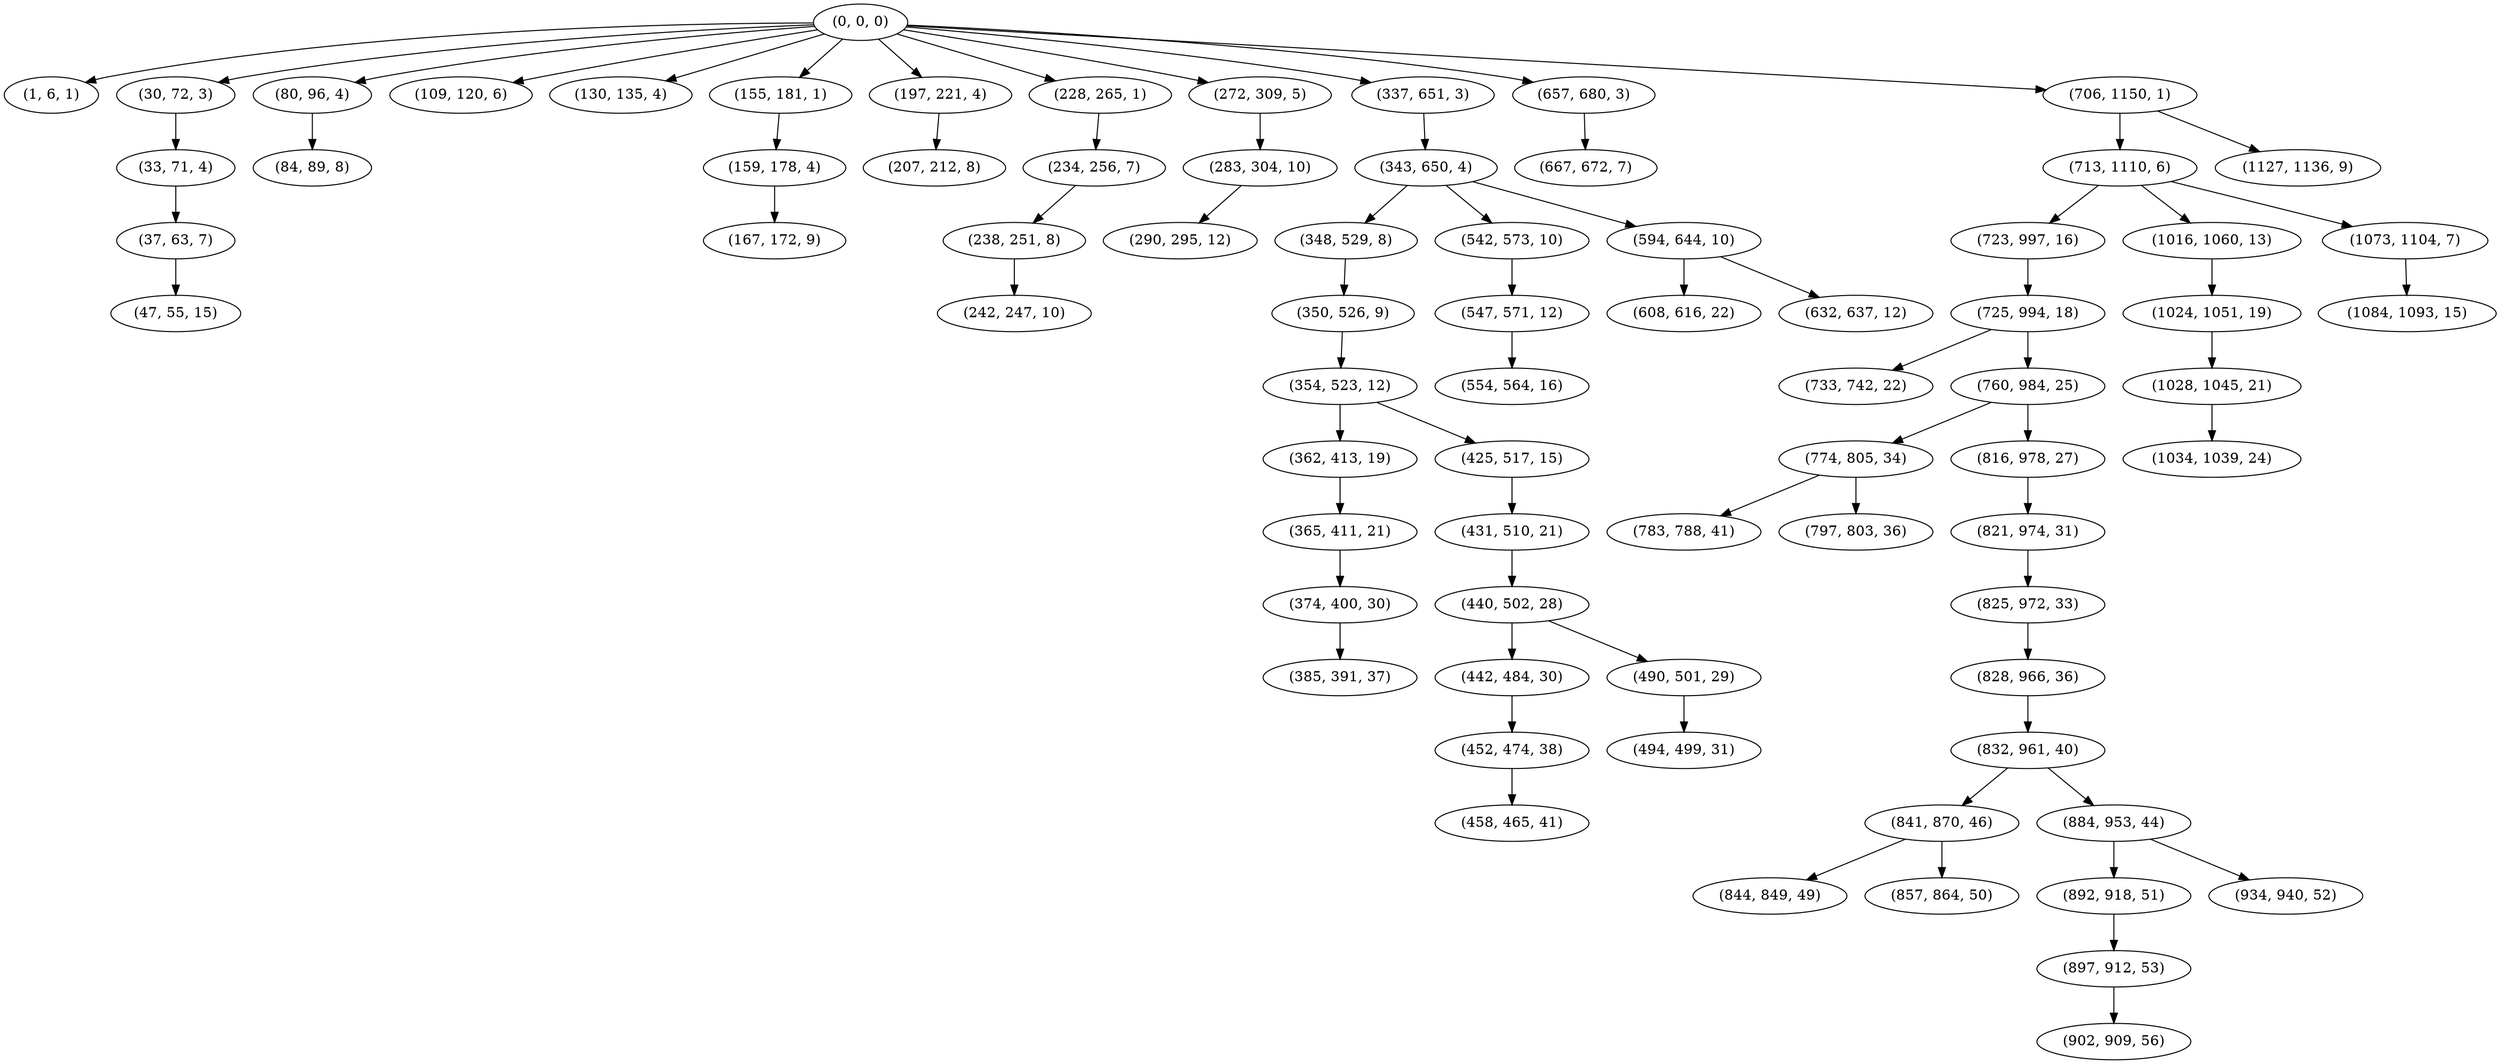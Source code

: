 digraph tree {
    "(0, 0, 0)";
    "(1, 6, 1)";
    "(30, 72, 3)";
    "(33, 71, 4)";
    "(37, 63, 7)";
    "(47, 55, 15)";
    "(80, 96, 4)";
    "(84, 89, 8)";
    "(109, 120, 6)";
    "(130, 135, 4)";
    "(155, 181, 1)";
    "(159, 178, 4)";
    "(167, 172, 9)";
    "(197, 221, 4)";
    "(207, 212, 8)";
    "(228, 265, 1)";
    "(234, 256, 7)";
    "(238, 251, 8)";
    "(242, 247, 10)";
    "(272, 309, 5)";
    "(283, 304, 10)";
    "(290, 295, 12)";
    "(337, 651, 3)";
    "(343, 650, 4)";
    "(348, 529, 8)";
    "(350, 526, 9)";
    "(354, 523, 12)";
    "(362, 413, 19)";
    "(365, 411, 21)";
    "(374, 400, 30)";
    "(385, 391, 37)";
    "(425, 517, 15)";
    "(431, 510, 21)";
    "(440, 502, 28)";
    "(442, 484, 30)";
    "(452, 474, 38)";
    "(458, 465, 41)";
    "(490, 501, 29)";
    "(494, 499, 31)";
    "(542, 573, 10)";
    "(547, 571, 12)";
    "(554, 564, 16)";
    "(594, 644, 10)";
    "(608, 616, 22)";
    "(632, 637, 12)";
    "(657, 680, 3)";
    "(667, 672, 7)";
    "(706, 1150, 1)";
    "(713, 1110, 6)";
    "(723, 997, 16)";
    "(725, 994, 18)";
    "(733, 742, 22)";
    "(760, 984, 25)";
    "(774, 805, 34)";
    "(783, 788, 41)";
    "(797, 803, 36)";
    "(816, 978, 27)";
    "(821, 974, 31)";
    "(825, 972, 33)";
    "(828, 966, 36)";
    "(832, 961, 40)";
    "(841, 870, 46)";
    "(844, 849, 49)";
    "(857, 864, 50)";
    "(884, 953, 44)";
    "(892, 918, 51)";
    "(897, 912, 53)";
    "(902, 909, 56)";
    "(934, 940, 52)";
    "(1016, 1060, 13)";
    "(1024, 1051, 19)";
    "(1028, 1045, 21)";
    "(1034, 1039, 24)";
    "(1073, 1104, 7)";
    "(1084, 1093, 15)";
    "(1127, 1136, 9)";
    "(0, 0, 0)" -> "(1, 6, 1)";
    "(0, 0, 0)" -> "(30, 72, 3)";
    "(0, 0, 0)" -> "(80, 96, 4)";
    "(0, 0, 0)" -> "(109, 120, 6)";
    "(0, 0, 0)" -> "(130, 135, 4)";
    "(0, 0, 0)" -> "(155, 181, 1)";
    "(0, 0, 0)" -> "(197, 221, 4)";
    "(0, 0, 0)" -> "(228, 265, 1)";
    "(0, 0, 0)" -> "(272, 309, 5)";
    "(0, 0, 0)" -> "(337, 651, 3)";
    "(0, 0, 0)" -> "(657, 680, 3)";
    "(0, 0, 0)" -> "(706, 1150, 1)";
    "(30, 72, 3)" -> "(33, 71, 4)";
    "(33, 71, 4)" -> "(37, 63, 7)";
    "(37, 63, 7)" -> "(47, 55, 15)";
    "(80, 96, 4)" -> "(84, 89, 8)";
    "(155, 181, 1)" -> "(159, 178, 4)";
    "(159, 178, 4)" -> "(167, 172, 9)";
    "(197, 221, 4)" -> "(207, 212, 8)";
    "(228, 265, 1)" -> "(234, 256, 7)";
    "(234, 256, 7)" -> "(238, 251, 8)";
    "(238, 251, 8)" -> "(242, 247, 10)";
    "(272, 309, 5)" -> "(283, 304, 10)";
    "(283, 304, 10)" -> "(290, 295, 12)";
    "(337, 651, 3)" -> "(343, 650, 4)";
    "(343, 650, 4)" -> "(348, 529, 8)";
    "(343, 650, 4)" -> "(542, 573, 10)";
    "(343, 650, 4)" -> "(594, 644, 10)";
    "(348, 529, 8)" -> "(350, 526, 9)";
    "(350, 526, 9)" -> "(354, 523, 12)";
    "(354, 523, 12)" -> "(362, 413, 19)";
    "(354, 523, 12)" -> "(425, 517, 15)";
    "(362, 413, 19)" -> "(365, 411, 21)";
    "(365, 411, 21)" -> "(374, 400, 30)";
    "(374, 400, 30)" -> "(385, 391, 37)";
    "(425, 517, 15)" -> "(431, 510, 21)";
    "(431, 510, 21)" -> "(440, 502, 28)";
    "(440, 502, 28)" -> "(442, 484, 30)";
    "(440, 502, 28)" -> "(490, 501, 29)";
    "(442, 484, 30)" -> "(452, 474, 38)";
    "(452, 474, 38)" -> "(458, 465, 41)";
    "(490, 501, 29)" -> "(494, 499, 31)";
    "(542, 573, 10)" -> "(547, 571, 12)";
    "(547, 571, 12)" -> "(554, 564, 16)";
    "(594, 644, 10)" -> "(608, 616, 22)";
    "(594, 644, 10)" -> "(632, 637, 12)";
    "(657, 680, 3)" -> "(667, 672, 7)";
    "(706, 1150, 1)" -> "(713, 1110, 6)";
    "(706, 1150, 1)" -> "(1127, 1136, 9)";
    "(713, 1110, 6)" -> "(723, 997, 16)";
    "(713, 1110, 6)" -> "(1016, 1060, 13)";
    "(713, 1110, 6)" -> "(1073, 1104, 7)";
    "(723, 997, 16)" -> "(725, 994, 18)";
    "(725, 994, 18)" -> "(733, 742, 22)";
    "(725, 994, 18)" -> "(760, 984, 25)";
    "(760, 984, 25)" -> "(774, 805, 34)";
    "(760, 984, 25)" -> "(816, 978, 27)";
    "(774, 805, 34)" -> "(783, 788, 41)";
    "(774, 805, 34)" -> "(797, 803, 36)";
    "(816, 978, 27)" -> "(821, 974, 31)";
    "(821, 974, 31)" -> "(825, 972, 33)";
    "(825, 972, 33)" -> "(828, 966, 36)";
    "(828, 966, 36)" -> "(832, 961, 40)";
    "(832, 961, 40)" -> "(841, 870, 46)";
    "(832, 961, 40)" -> "(884, 953, 44)";
    "(841, 870, 46)" -> "(844, 849, 49)";
    "(841, 870, 46)" -> "(857, 864, 50)";
    "(884, 953, 44)" -> "(892, 918, 51)";
    "(884, 953, 44)" -> "(934, 940, 52)";
    "(892, 918, 51)" -> "(897, 912, 53)";
    "(897, 912, 53)" -> "(902, 909, 56)";
    "(1016, 1060, 13)" -> "(1024, 1051, 19)";
    "(1024, 1051, 19)" -> "(1028, 1045, 21)";
    "(1028, 1045, 21)" -> "(1034, 1039, 24)";
    "(1073, 1104, 7)" -> "(1084, 1093, 15)";
}
